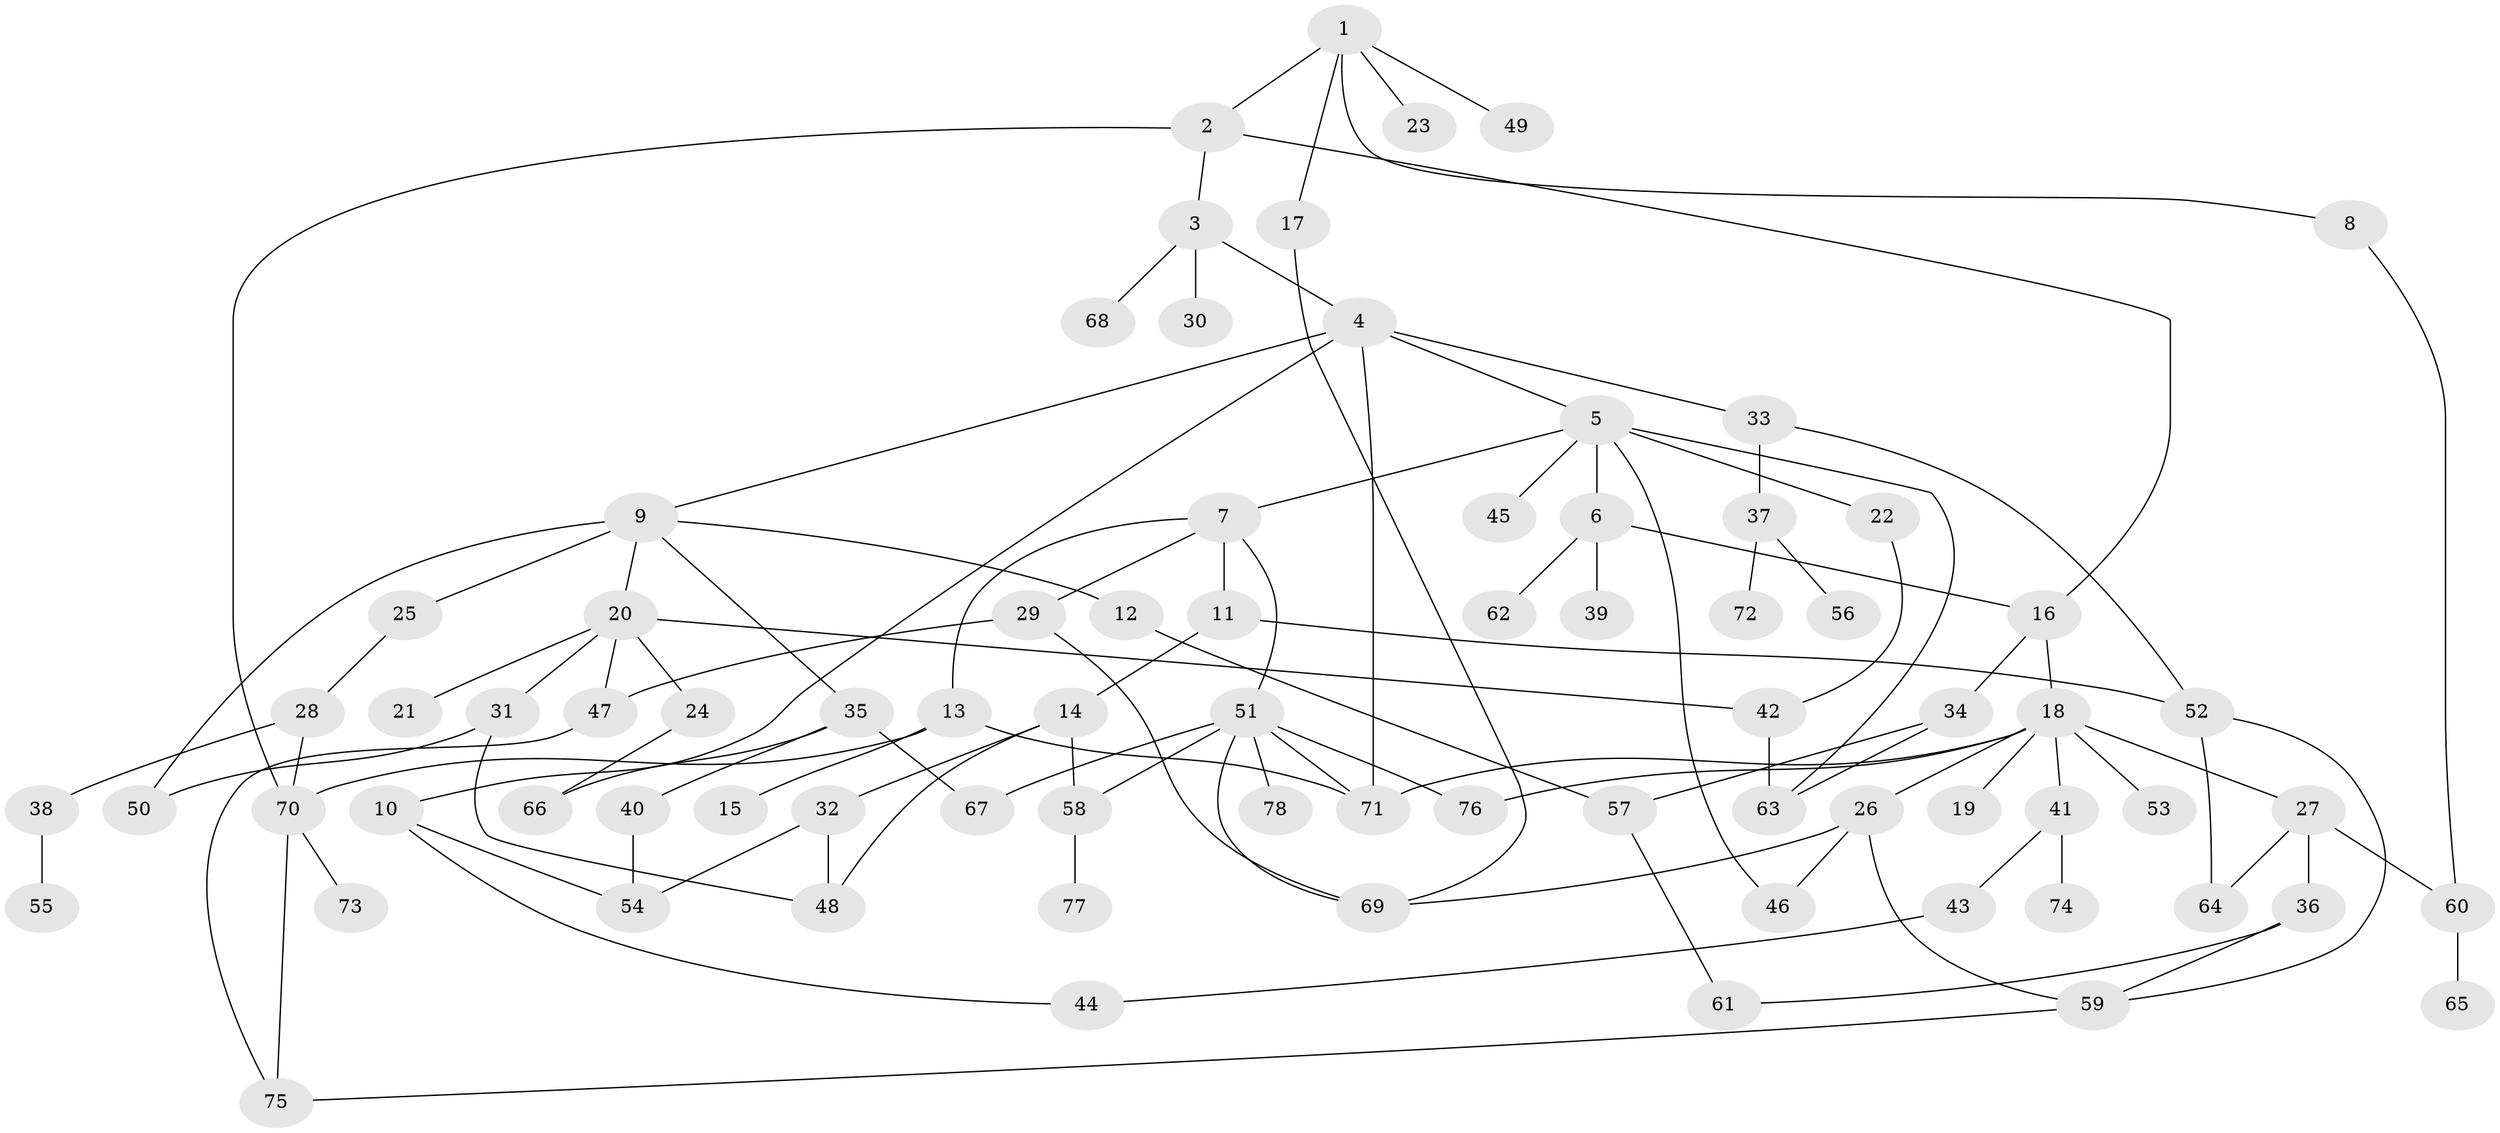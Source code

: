 // Generated by graph-tools (version 1.1) at 2025/25/03/09/25 03:25:32]
// undirected, 78 vertices, 110 edges
graph export_dot {
graph [start="1"]
  node [color=gray90,style=filled];
  1;
  2;
  3;
  4;
  5;
  6;
  7;
  8;
  9;
  10;
  11;
  12;
  13;
  14;
  15;
  16;
  17;
  18;
  19;
  20;
  21;
  22;
  23;
  24;
  25;
  26;
  27;
  28;
  29;
  30;
  31;
  32;
  33;
  34;
  35;
  36;
  37;
  38;
  39;
  40;
  41;
  42;
  43;
  44;
  45;
  46;
  47;
  48;
  49;
  50;
  51;
  52;
  53;
  54;
  55;
  56;
  57;
  58;
  59;
  60;
  61;
  62;
  63;
  64;
  65;
  66;
  67;
  68;
  69;
  70;
  71;
  72;
  73;
  74;
  75;
  76;
  77;
  78;
  1 -- 2;
  1 -- 8;
  1 -- 17;
  1 -- 23;
  1 -- 49;
  2 -- 3;
  2 -- 16;
  2 -- 70;
  3 -- 4;
  3 -- 30;
  3 -- 68;
  4 -- 5;
  4 -- 9;
  4 -- 10;
  4 -- 33;
  4 -- 71;
  5 -- 6;
  5 -- 7;
  5 -- 22;
  5 -- 45;
  5 -- 63;
  5 -- 46;
  6 -- 16;
  6 -- 39;
  6 -- 62;
  7 -- 11;
  7 -- 13;
  7 -- 29;
  7 -- 51;
  8 -- 60;
  9 -- 12;
  9 -- 20;
  9 -- 25;
  9 -- 35;
  9 -- 50;
  10 -- 54;
  10 -- 44;
  11 -- 14;
  11 -- 52;
  12 -- 57;
  13 -- 15;
  13 -- 71;
  13 -- 70;
  14 -- 32;
  14 -- 48;
  14 -- 58;
  16 -- 18;
  16 -- 34;
  17 -- 69;
  18 -- 19;
  18 -- 26;
  18 -- 27;
  18 -- 41;
  18 -- 53;
  18 -- 71;
  18 -- 76;
  20 -- 21;
  20 -- 24;
  20 -- 31;
  20 -- 42;
  20 -- 47;
  22 -- 42;
  24 -- 66;
  25 -- 28;
  26 -- 46;
  26 -- 59;
  26 -- 69;
  27 -- 36;
  27 -- 60;
  27 -- 64;
  28 -- 38;
  28 -- 70;
  29 -- 69;
  29 -- 47;
  31 -- 50;
  31 -- 48;
  32 -- 54;
  32 -- 48;
  33 -- 37;
  33 -- 52;
  34 -- 57;
  34 -- 63;
  35 -- 40;
  35 -- 66;
  35 -- 67;
  36 -- 59;
  36 -- 61;
  37 -- 56;
  37 -- 72;
  38 -- 55;
  40 -- 54;
  41 -- 43;
  41 -- 74;
  42 -- 63;
  43 -- 44;
  47 -- 75;
  51 -- 67;
  51 -- 69;
  51 -- 76;
  51 -- 78;
  51 -- 71;
  51 -- 58;
  52 -- 64;
  52 -- 59;
  57 -- 61;
  58 -- 77;
  59 -- 75;
  60 -- 65;
  70 -- 73;
  70 -- 75;
}

